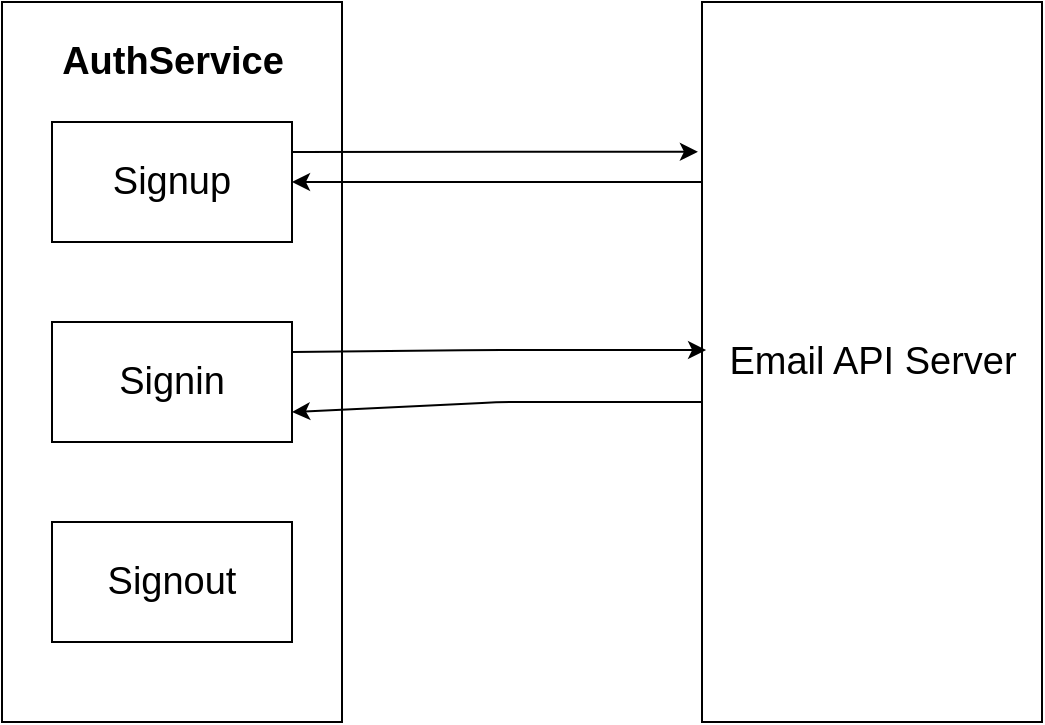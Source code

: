 <mxfile>
    <diagram id="7vqwhIEj00NzsUutF0tP" name="Page-1">
        <mxGraphModel dx="587" dy="480" grid="1" gridSize="10" guides="1" tooltips="1" connect="1" arrows="1" fold="1" page="1" pageScale="1" pageWidth="850" pageHeight="1100" math="0" shadow="0">
            <root>
                <mxCell id="0"/>
                <mxCell id="1" parent="0"/>
                <mxCell id="2" value="" style="whiteSpace=wrap;html=1;" vertex="1" parent="1">
                    <mxGeometry x="40" y="80" width="170" height="360" as="geometry"/>
                </mxCell>
                <mxCell id="10" style="edgeStyle=none;html=1;exitX=0;exitY=0.25;exitDx=0;exitDy=0;entryX=1;entryY=0.5;entryDx=0;entryDy=0;fontSize=19;" edge="1" parent="1" source="3" target="5">
                    <mxGeometry relative="1" as="geometry"/>
                </mxCell>
                <mxCell id="3" value="" style="whiteSpace=wrap;html=1;" vertex="1" parent="1">
                    <mxGeometry x="390" y="80" width="170" height="360" as="geometry"/>
                </mxCell>
                <mxCell id="4" value="AuthService" style="text;html=1;align=center;verticalAlign=middle;resizable=0;points=[];autosize=1;strokeColor=none;fillColor=none;fontSize=19;fontStyle=1" vertex="1" parent="1">
                    <mxGeometry x="60" y="90" width="130" height="40" as="geometry"/>
                </mxCell>
                <mxCell id="9" style="edgeStyle=none;html=1;exitX=1;exitY=0.25;exitDx=0;exitDy=0;entryX=-0.012;entryY=0.208;entryDx=0;entryDy=0;entryPerimeter=0;fontSize=19;" edge="1" parent="1" source="5" target="3">
                    <mxGeometry relative="1" as="geometry"/>
                </mxCell>
                <mxCell id="5" value="Signup" style="whiteSpace=wrap;html=1;fontSize=19;" vertex="1" parent="1">
                    <mxGeometry x="65" y="140" width="120" height="60" as="geometry"/>
                </mxCell>
                <mxCell id="11" style="edgeStyle=none;html=1;exitX=1;exitY=0.25;exitDx=0;exitDy=0;entryX=0.012;entryY=0.35;entryDx=0;entryDy=0;entryPerimeter=0;fontSize=19;" edge="1" parent="1" source="6" target="8">
                    <mxGeometry relative="1" as="geometry">
                        <Array as="points">
                            <mxPoint x="280" y="254"/>
                        </Array>
                    </mxGeometry>
                </mxCell>
                <mxCell id="6" value="Signin" style="whiteSpace=wrap;html=1;fontSize=19;" vertex="1" parent="1">
                    <mxGeometry x="65" y="240" width="120" height="60" as="geometry"/>
                </mxCell>
                <mxCell id="7" value="Signout" style="whiteSpace=wrap;html=1;fontSize=19;" vertex="1" parent="1">
                    <mxGeometry x="65" y="340" width="120" height="60" as="geometry"/>
                </mxCell>
                <mxCell id="8" value="Email API Server" style="text;html=1;align=center;verticalAlign=middle;resizable=0;points=[];autosize=1;strokeColor=none;fillColor=none;fontSize=19;" vertex="1" parent="1">
                    <mxGeometry x="390" y="240" width="170" height="40" as="geometry"/>
                </mxCell>
                <mxCell id="13" value="" style="edgeStyle=none;orthogonalLoop=1;jettySize=auto;html=1;fontSize=19;exitX=0;exitY=1;exitDx=0;exitDy=0;exitPerimeter=0;entryX=1;entryY=0.75;entryDx=0;entryDy=0;" edge="1" parent="1" source="8" target="6">
                    <mxGeometry width="100" relative="1" as="geometry">
                        <mxPoint x="340" y="290" as="sourcePoint"/>
                        <mxPoint x="240" y="280" as="targetPoint"/>
                        <Array as="points">
                            <mxPoint x="290" y="280"/>
                        </Array>
                    </mxGeometry>
                </mxCell>
            </root>
        </mxGraphModel>
    </diagram>
</mxfile>